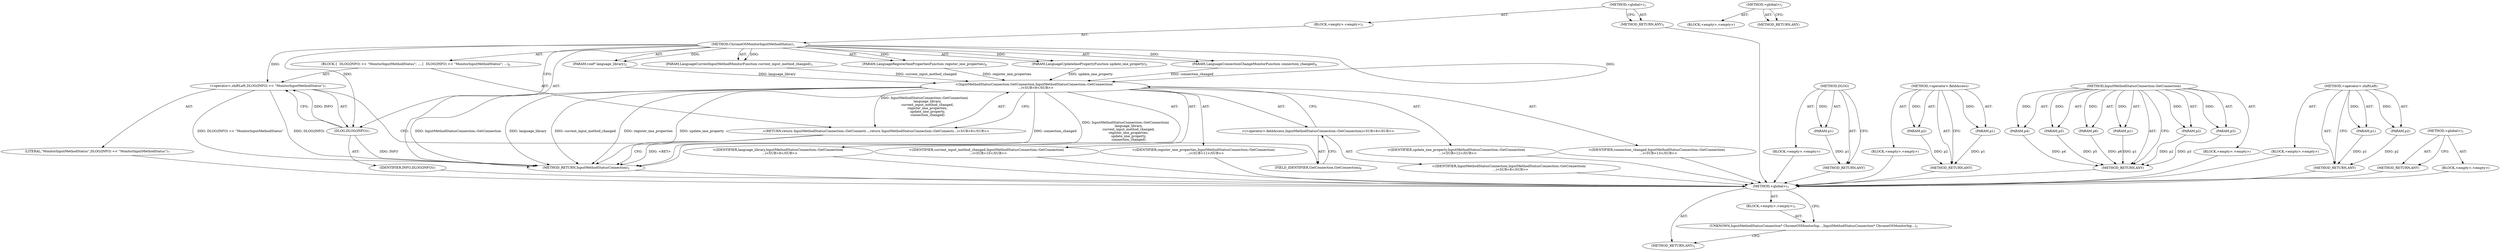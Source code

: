 digraph "&lt;global&gt;" {
vulnerable_6 [label=<(METHOD,&lt;global&gt;)<SUB>1</SUB>>];
vulnerable_7 [label=<(BLOCK,&lt;empty&gt;,&lt;empty&gt;)<SUB>1</SUB>>];
vulnerable_8 [label=<(METHOD,ChromeOSMonitorInputMethodStatus)<SUB>1</SUB>>];
vulnerable_9 [label=<(PARAM,void* language_library)<SUB>2</SUB>>];
vulnerable_10 [label=<(PARAM,LanguageCurrentInputMethodMonitorFunction current_input_method_changed)<SUB>3</SUB>>];
vulnerable_11 [label=<(PARAM,LanguageRegisterImePropertiesFunction register_ime_properties)<SUB>4</SUB>>];
vulnerable_12 [label=<(PARAM,LanguageUpdateImePropertyFunction update_ime_property)<SUB>5</SUB>>];
vulnerable_13 [label=<(PARAM,LanguageConnectionChangeMonitorFunction connection_changed)<SUB>6</SUB>>];
vulnerable_14 [label=<(BLOCK,{
  DLOG(INFO) &lt;&lt; &quot;MonitorInputMethodStatus&quot;;
 ...,{
  DLOG(INFO) &lt;&lt; &quot;MonitorInputMethodStatus&quot;;
 ...)<SUB>6</SUB>>];
vulnerable_15 [label=<(&lt;operator&gt;.shiftLeft,DLOG(INFO) &lt;&lt; &quot;MonitorInputMethodStatus&quot;)<SUB>7</SUB>>];
vulnerable_16 [label=<(DLOG,DLOG(INFO))<SUB>7</SUB>>];
vulnerable_17 [label=<(IDENTIFIER,INFO,DLOG(INFO))<SUB>7</SUB>>];
vulnerable_18 [label=<(LITERAL,&quot;MonitorInputMethodStatus&quot;,DLOG(INFO) &lt;&lt; &quot;MonitorInputMethodStatus&quot;)<SUB>7</SUB>>];
vulnerable_19 [label="<(RETURN,return InputMethodStatusConnection::GetConnecti...,return InputMethodStatusConnection::GetConnecti...)<SUB>8</SUB>>"];
vulnerable_20 [label="<(InputMethodStatusConnection.GetConnection,InputMethodStatusConnection::GetConnection(
   ...)<SUB>8</SUB>>"];
vulnerable_21 [label="<(&lt;operator&gt;.fieldAccess,InputMethodStatusConnection::GetConnection)<SUB>8</SUB>>"];
vulnerable_22 [label="<(IDENTIFIER,InputMethodStatusConnection,InputMethodStatusConnection::GetConnection(
   ...)<SUB>8</SUB>>"];
vulnerable_23 [label=<(FIELD_IDENTIFIER,GetConnection,GetConnection)<SUB>8</SUB>>];
vulnerable_24 [label="<(IDENTIFIER,language_library,InputMethodStatusConnection::GetConnection(
   ...)<SUB>9</SUB>>"];
vulnerable_25 [label="<(IDENTIFIER,current_input_method_changed,InputMethodStatusConnection::GetConnection(
   ...)<SUB>10</SUB>>"];
vulnerable_26 [label="<(IDENTIFIER,register_ime_properties,InputMethodStatusConnection::GetConnection(
   ...)<SUB>11</SUB>>"];
vulnerable_27 [label="<(IDENTIFIER,update_ime_property,InputMethodStatusConnection::GetConnection(
   ...)<SUB>12</SUB>>"];
vulnerable_28 [label="<(IDENTIFIER,connection_changed,InputMethodStatusConnection::GetConnection(
   ...)<SUB>13</SUB>>"];
vulnerable_29 [label=<(METHOD_RETURN,InputMethodStatusConnection)<SUB>1</SUB>>];
vulnerable_31 [label=<(METHOD_RETURN,ANY)<SUB>1</SUB>>];
vulnerable_63 [label=<(METHOD,DLOG)>];
vulnerable_64 [label=<(PARAM,p1)>];
vulnerable_65 [label=<(BLOCK,&lt;empty&gt;,&lt;empty&gt;)>];
vulnerable_66 [label=<(METHOD_RETURN,ANY)>];
vulnerable_76 [label=<(METHOD,&lt;operator&gt;.fieldAccess)>];
vulnerable_77 [label=<(PARAM,p1)>];
vulnerable_78 [label=<(PARAM,p2)>];
vulnerable_79 [label=<(BLOCK,&lt;empty&gt;,&lt;empty&gt;)>];
vulnerable_80 [label=<(METHOD_RETURN,ANY)>];
vulnerable_67 [label=<(METHOD,InputMethodStatusConnection.GetConnection)>];
vulnerable_68 [label=<(PARAM,p1)>];
vulnerable_69 [label=<(PARAM,p2)>];
vulnerable_70 [label=<(PARAM,p3)>];
vulnerable_71 [label=<(PARAM,p4)>];
vulnerable_72 [label=<(PARAM,p5)>];
vulnerable_73 [label=<(PARAM,p6)>];
vulnerable_74 [label=<(BLOCK,&lt;empty&gt;,&lt;empty&gt;)>];
vulnerable_75 [label=<(METHOD_RETURN,ANY)>];
vulnerable_58 [label=<(METHOD,&lt;operator&gt;.shiftLeft)>];
vulnerable_59 [label=<(PARAM,p1)>];
vulnerable_60 [label=<(PARAM,p2)>];
vulnerable_61 [label=<(BLOCK,&lt;empty&gt;,&lt;empty&gt;)>];
vulnerable_62 [label=<(METHOD_RETURN,ANY)>];
vulnerable_52 [label=<(METHOD,&lt;global&gt;)<SUB>1</SUB>>];
vulnerable_53 [label=<(BLOCK,&lt;empty&gt;,&lt;empty&gt;)>];
vulnerable_54 [label=<(METHOD_RETURN,ANY)>];
fixed_6 [label=<(METHOD,&lt;global&gt;)<SUB>1</SUB>>];
fixed_7 [label=<(BLOCK,&lt;empty&gt;,&lt;empty&gt;)<SUB>1</SUB>>];
fixed_8 [label=<(UNKNOWN,InputMethodStatusConnection* ChromeOSMonitorInp...,InputMethodStatusConnection* ChromeOSMonitorInp...)<SUB>1</SUB>>];
fixed_9 [label=<(METHOD_RETURN,ANY)<SUB>1</SUB>>];
fixed_14 [label=<(METHOD,&lt;global&gt;)<SUB>1</SUB>>];
fixed_15 [label=<(BLOCK,&lt;empty&gt;,&lt;empty&gt;)>];
fixed_16 [label=<(METHOD_RETURN,ANY)>];
vulnerable_6 -> vulnerable_7  [key=0, label="AST: "];
vulnerable_6 -> vulnerable_31  [key=0, label="AST: "];
vulnerable_6 -> vulnerable_31  [key=1, label="CFG: "];
vulnerable_7 -> vulnerable_8  [key=0, label="AST: "];
vulnerable_8 -> vulnerable_9  [key=0, label="AST: "];
vulnerable_8 -> vulnerable_9  [key=1, label="DDG: "];
vulnerable_8 -> vulnerable_10  [key=0, label="AST: "];
vulnerable_8 -> vulnerable_10  [key=1, label="DDG: "];
vulnerable_8 -> vulnerable_11  [key=0, label="AST: "];
vulnerable_8 -> vulnerable_11  [key=1, label="DDG: "];
vulnerable_8 -> vulnerable_12  [key=0, label="AST: "];
vulnerable_8 -> vulnerable_12  [key=1, label="DDG: "];
vulnerable_8 -> vulnerable_13  [key=0, label="AST: "];
vulnerable_8 -> vulnerable_13  [key=1, label="DDG: "];
vulnerable_8 -> vulnerable_14  [key=0, label="AST: "];
vulnerable_8 -> vulnerable_29  [key=0, label="AST: "];
vulnerable_8 -> vulnerable_16  [key=0, label="CFG: "];
vulnerable_8 -> vulnerable_16  [key=1, label="DDG: "];
vulnerable_8 -> vulnerable_15  [key=0, label="DDG: "];
vulnerable_8 -> vulnerable_20  [key=0, label="DDG: "];
vulnerable_9 -> vulnerable_20  [key=0, label="DDG: language_library"];
vulnerable_10 -> vulnerable_20  [key=0, label="DDG: current_input_method_changed"];
vulnerable_11 -> vulnerable_20  [key=0, label="DDG: register_ime_properties"];
vulnerable_12 -> vulnerable_20  [key=0, label="DDG: update_ime_property"];
vulnerable_13 -> vulnerable_20  [key=0, label="DDG: connection_changed"];
vulnerable_14 -> vulnerable_15  [key=0, label="AST: "];
vulnerable_14 -> vulnerable_19  [key=0, label="AST: "];
vulnerable_15 -> vulnerable_16  [key=0, label="AST: "];
vulnerable_15 -> vulnerable_18  [key=0, label="AST: "];
vulnerable_15 -> vulnerable_23  [key=0, label="CFG: "];
vulnerable_15 -> vulnerable_29  [key=0, label="DDG: DLOG(INFO)"];
vulnerable_15 -> vulnerable_29  [key=1, label="DDG: DLOG(INFO) &lt;&lt; &quot;MonitorInputMethodStatus&quot;"];
vulnerable_16 -> vulnerable_17  [key=0, label="AST: "];
vulnerable_16 -> vulnerable_15  [key=0, label="CFG: "];
vulnerable_16 -> vulnerable_15  [key=1, label="DDG: INFO"];
vulnerable_16 -> vulnerable_29  [key=0, label="DDG: INFO"];
vulnerable_17 -> fixed_6  [key=0];
vulnerable_18 -> fixed_6  [key=0];
vulnerable_19 -> vulnerable_20  [key=0, label="AST: "];
vulnerable_19 -> vulnerable_29  [key=0, label="CFG: "];
vulnerable_19 -> vulnerable_29  [key=1, label="DDG: &lt;RET&gt;"];
vulnerable_20 -> vulnerable_21  [key=0, label="AST: "];
vulnerable_20 -> vulnerable_24  [key=0, label="AST: "];
vulnerable_20 -> vulnerable_25  [key=0, label="AST: "];
vulnerable_20 -> vulnerable_26  [key=0, label="AST: "];
vulnerable_20 -> vulnerable_27  [key=0, label="AST: "];
vulnerable_20 -> vulnerable_28  [key=0, label="AST: "];
vulnerable_20 -> vulnerable_19  [key=0, label="CFG: "];
vulnerable_20 -> vulnerable_19  [key=1, label="DDG: InputMethodStatusConnection::GetConnection(
      language_library,
      current_input_method_changed,
      register_ime_properties,
      update_ime_property,
      connection_changed)"];
vulnerable_20 -> vulnerable_29  [key=0, label="DDG: InputMethodStatusConnection::GetConnection"];
vulnerable_20 -> vulnerable_29  [key=1, label="DDG: language_library"];
vulnerable_20 -> vulnerable_29  [key=2, label="DDG: current_input_method_changed"];
vulnerable_20 -> vulnerable_29  [key=3, label="DDG: register_ime_properties"];
vulnerable_20 -> vulnerable_29  [key=4, label="DDG: update_ime_property"];
vulnerable_20 -> vulnerable_29  [key=5, label="DDG: connection_changed"];
vulnerable_20 -> vulnerable_29  [key=6, label="DDG: InputMethodStatusConnection::GetConnection(
      language_library,
      current_input_method_changed,
      register_ime_properties,
      update_ime_property,
      connection_changed)"];
vulnerable_21 -> vulnerable_22  [key=0, label="AST: "];
vulnerable_21 -> vulnerable_23  [key=0, label="AST: "];
vulnerable_21 -> vulnerable_20  [key=0, label="CFG: "];
vulnerable_22 -> fixed_6  [key=0];
vulnerable_23 -> vulnerable_21  [key=0, label="CFG: "];
vulnerable_24 -> fixed_6  [key=0];
vulnerable_25 -> fixed_6  [key=0];
vulnerable_26 -> fixed_6  [key=0];
vulnerable_27 -> fixed_6  [key=0];
vulnerable_28 -> fixed_6  [key=0];
vulnerable_29 -> fixed_6  [key=0];
vulnerable_31 -> fixed_6  [key=0];
vulnerable_63 -> vulnerable_64  [key=0, label="AST: "];
vulnerable_63 -> vulnerable_64  [key=1, label="DDG: "];
vulnerable_63 -> vulnerable_65  [key=0, label="AST: "];
vulnerable_63 -> vulnerable_66  [key=0, label="AST: "];
vulnerable_63 -> vulnerable_66  [key=1, label="CFG: "];
vulnerable_64 -> vulnerable_66  [key=0, label="DDG: p1"];
vulnerable_65 -> fixed_6  [key=0];
vulnerable_66 -> fixed_6  [key=0];
vulnerable_76 -> vulnerable_77  [key=0, label="AST: "];
vulnerable_76 -> vulnerable_77  [key=1, label="DDG: "];
vulnerable_76 -> vulnerable_79  [key=0, label="AST: "];
vulnerable_76 -> vulnerable_78  [key=0, label="AST: "];
vulnerable_76 -> vulnerable_78  [key=1, label="DDG: "];
vulnerable_76 -> vulnerable_80  [key=0, label="AST: "];
vulnerable_76 -> vulnerable_80  [key=1, label="CFG: "];
vulnerable_77 -> vulnerable_80  [key=0, label="DDG: p1"];
vulnerable_78 -> vulnerable_80  [key=0, label="DDG: p2"];
vulnerable_79 -> fixed_6  [key=0];
vulnerable_80 -> fixed_6  [key=0];
vulnerable_67 -> vulnerable_68  [key=0, label="AST: "];
vulnerable_67 -> vulnerable_68  [key=1, label="DDG: "];
vulnerable_67 -> vulnerable_74  [key=0, label="AST: "];
vulnerable_67 -> vulnerable_69  [key=0, label="AST: "];
vulnerable_67 -> vulnerable_69  [key=1, label="DDG: "];
vulnerable_67 -> vulnerable_75  [key=0, label="AST: "];
vulnerable_67 -> vulnerable_75  [key=1, label="CFG: "];
vulnerable_67 -> vulnerable_70  [key=0, label="AST: "];
vulnerable_67 -> vulnerable_70  [key=1, label="DDG: "];
vulnerable_67 -> vulnerable_71  [key=0, label="AST: "];
vulnerable_67 -> vulnerable_71  [key=1, label="DDG: "];
vulnerable_67 -> vulnerable_72  [key=0, label="AST: "];
vulnerable_67 -> vulnerable_72  [key=1, label="DDG: "];
vulnerable_67 -> vulnerable_73  [key=0, label="AST: "];
vulnerable_67 -> vulnerable_73  [key=1, label="DDG: "];
vulnerable_68 -> vulnerable_75  [key=0, label="DDG: p1"];
vulnerable_69 -> vulnerable_75  [key=0, label="DDG: p2"];
vulnerable_70 -> vulnerable_75  [key=0, label="DDG: p3"];
vulnerable_71 -> vulnerable_75  [key=0, label="DDG: p4"];
vulnerable_72 -> vulnerable_75  [key=0, label="DDG: p5"];
vulnerable_73 -> vulnerable_75  [key=0, label="DDG: p6"];
vulnerable_74 -> fixed_6  [key=0];
vulnerable_75 -> fixed_6  [key=0];
vulnerable_58 -> vulnerable_59  [key=0, label="AST: "];
vulnerable_58 -> vulnerable_59  [key=1, label="DDG: "];
vulnerable_58 -> vulnerable_61  [key=0, label="AST: "];
vulnerable_58 -> vulnerable_60  [key=0, label="AST: "];
vulnerable_58 -> vulnerable_60  [key=1, label="DDG: "];
vulnerable_58 -> vulnerable_62  [key=0, label="AST: "];
vulnerable_58 -> vulnerable_62  [key=1, label="CFG: "];
vulnerable_59 -> vulnerable_62  [key=0, label="DDG: p1"];
vulnerable_60 -> vulnerable_62  [key=0, label="DDG: p2"];
vulnerable_61 -> fixed_6  [key=0];
vulnerable_62 -> fixed_6  [key=0];
vulnerable_52 -> vulnerable_53  [key=0, label="AST: "];
vulnerable_52 -> vulnerable_54  [key=0, label="AST: "];
vulnerable_52 -> vulnerable_54  [key=1, label="CFG: "];
vulnerable_53 -> fixed_6  [key=0];
vulnerable_54 -> fixed_6  [key=0];
fixed_6 -> fixed_7  [key=0, label="AST: "];
fixed_6 -> fixed_9  [key=0, label="AST: "];
fixed_6 -> fixed_8  [key=0, label="CFG: "];
fixed_7 -> fixed_8  [key=0, label="AST: "];
fixed_8 -> fixed_9  [key=0, label="CFG: "];
fixed_14 -> fixed_15  [key=0, label="AST: "];
fixed_14 -> fixed_16  [key=0, label="AST: "];
fixed_14 -> fixed_16  [key=1, label="CFG: "];
}
